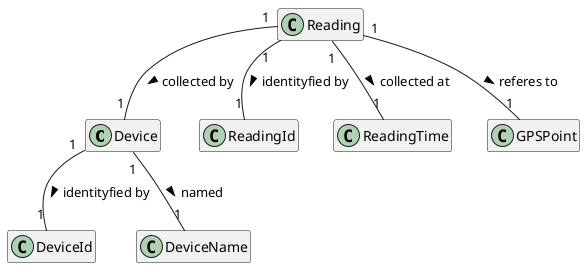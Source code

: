 @startuml fleet-management-model

hide empty members

class Device

class DeviceId

class DeviceName

class Reading

class ReadingId

class ReadingTime

class GPSPoint

Device "1" -- "1" DeviceId : identityfied by >
Device "1" -- "1" DeviceName : named >
Reading "1" -- "1" ReadingId : identityfied by >
Reading "1" -- "1" ReadingTime : collected at >
Reading "1" -- "1" Device : collected by >
Reading "1" -- "1" GPSPoint : referes to >

@enduml
